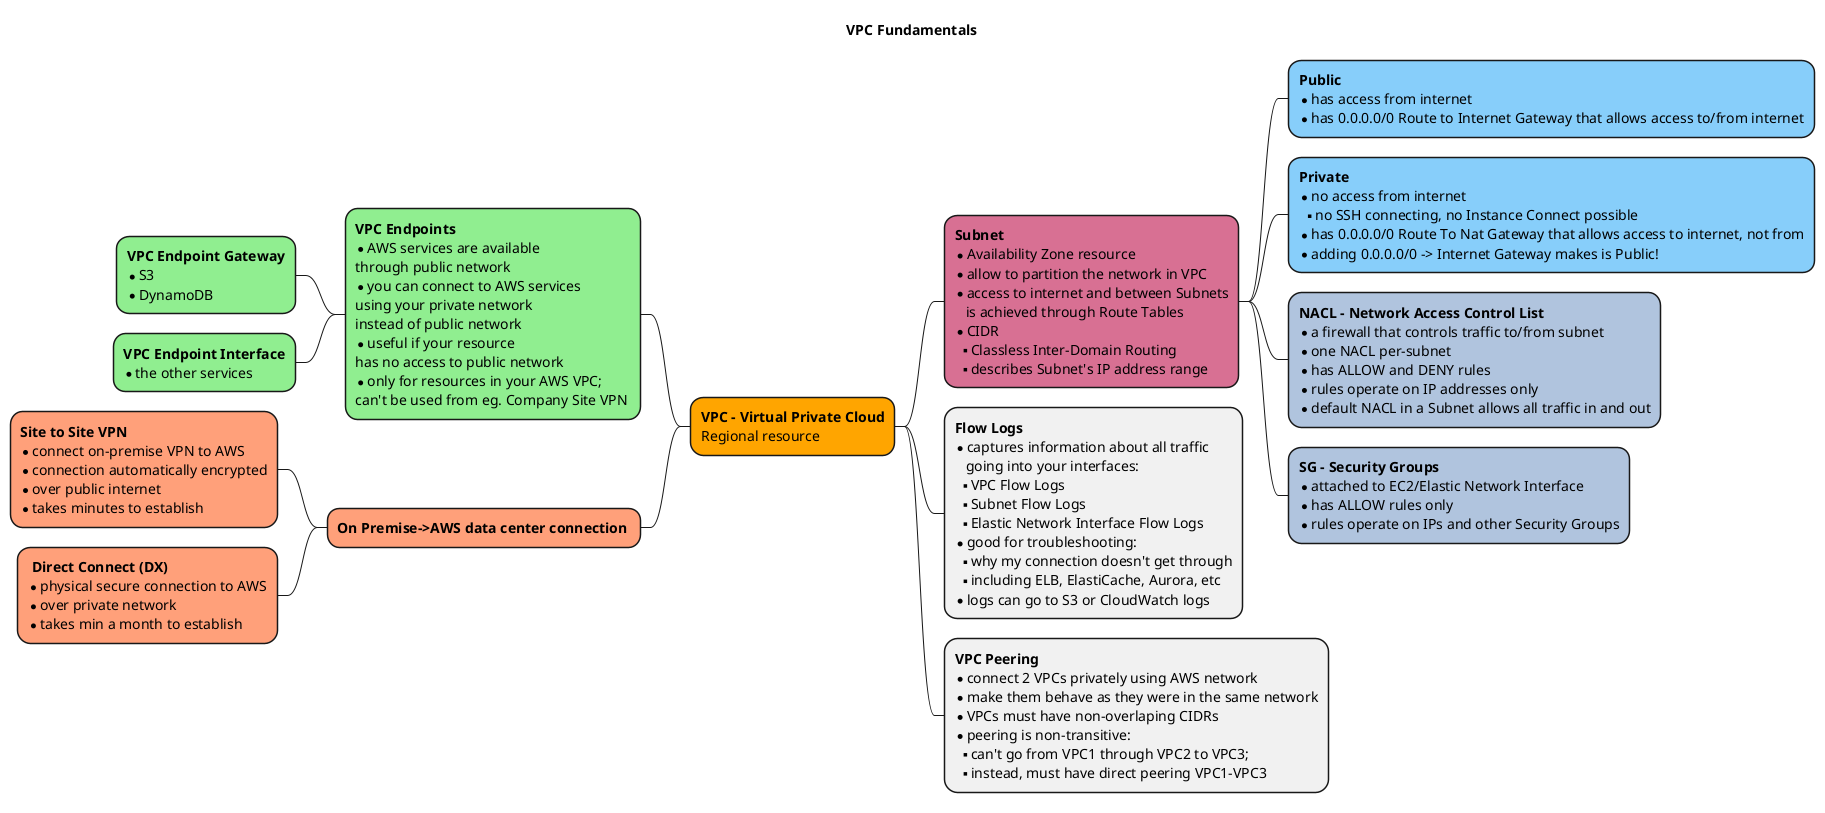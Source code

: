 @startmindmap mindmap

title VPC Fundamentals

<style>
mindmapDiagram {
  .connection {
    BackgroundColor lightsalmon
  }
  .access {
    BackgroundColor LightSteelBlue
  }
  .orange {
    BackgroundColor orange
  }
  .type {
    BackgroundColor LightSkyBlue
  }
  .subnet {
    BackgroundColor PaleVioletRed
  }
  .record {
    BackgroundColor violet
  }
  .endpoint {
    BackgroundColor LightGreen
  }
}
</style>


*[#Orange] <b>VPC - Virtual Private Cloud\nRegional resource
 * <b>Subnet\n*Availability Zone resource\n*allow to partition the network in VPC\n*access to internet and between Subnets\n   is achieved through Route Tables\n*CIDR\n**Classless Inter-Domain Routing\n**describes Subnet's IP address range <<subnet>>
  * <b>Public\n*has access from internet\n*has 0.0.0.0/0 Route to Internet Gateway that allows access to/from internet <<type>>
  * <b>Private\n*no access from internet\n**no SSH connecting, no Instance Connect possible\n*has 0.0.0.0/0 Route To Nat Gateway that allows access to internet, not from\n*adding 0.0.0.0/0 -> Internet Gateway makes is Public!  <<type>>
  * <b>NACL - Network Access Control List\n*a firewall that controls traffic to/from subnet\n*one NACL per-subnet\n*has ALLOW and DENY rules\n*rules operate on IP addresses only\n*default NACL in a Subnet allows all traffic in and out <<access>>
  * <b>SG - Security Groups\n*attached to EC2/Elastic Network Interface\n*has ALLOW rules only\n*rules operate on IPs and other Security Groups <<access>>
 * <b>Flow Logs\n*captures information about all traffic\n   going into your interfaces:\n**VPC Flow Logs\n**Subnet Flow Logs\n**Elastic Network Interface Flow Logs\n*good for troubleshooting:\n**why my connection doesn't get through\n**including ELB, ElastiCache, Aurora, etc\n*logs can go to S3 or CloudWatch logs
 * <b>VPC Peering\n*connect 2 VPCs privately using AWS network\n*make them behave as they were in the same network\n*VPCs must have non-overlaping CIDRs\n*peering is non-transitive:\n**can't go from VPC1 through VPC2 to VPC3;\n**instead, must have direct peering VPC1-VPC3
left side
 * <b>VPC Endpoints\n*AWS services are available\nthrough public network\n*you can connect to AWS services\nusing your private network\ninstead of public network\n*useful if your resource \nhas no access to public network\n*only for resources in your AWS VPC;\ncan't be used from eg. Company Site VPN <<endpoint>>
  * <b>VPC Endpoint Gateway\n*S3\n*DynamoDB <<endpoint>>
  * <b>VPC Endpoint Interface\n*the other services <<endpoint>>
 * <b>On Premise->AWS data center connection <<connection>>
  * <b>Site to Site VPN\n*connect on-premise VPN to AWS\n*connection automatically encrypted\n*over public internet\n*takes minutes to establish <<connection>>
  * <b> Direct Connect (DX)\n*physical secure connection to AWS\n*over private network\n*takes min a month to establish <<connection>>
@endmindmap